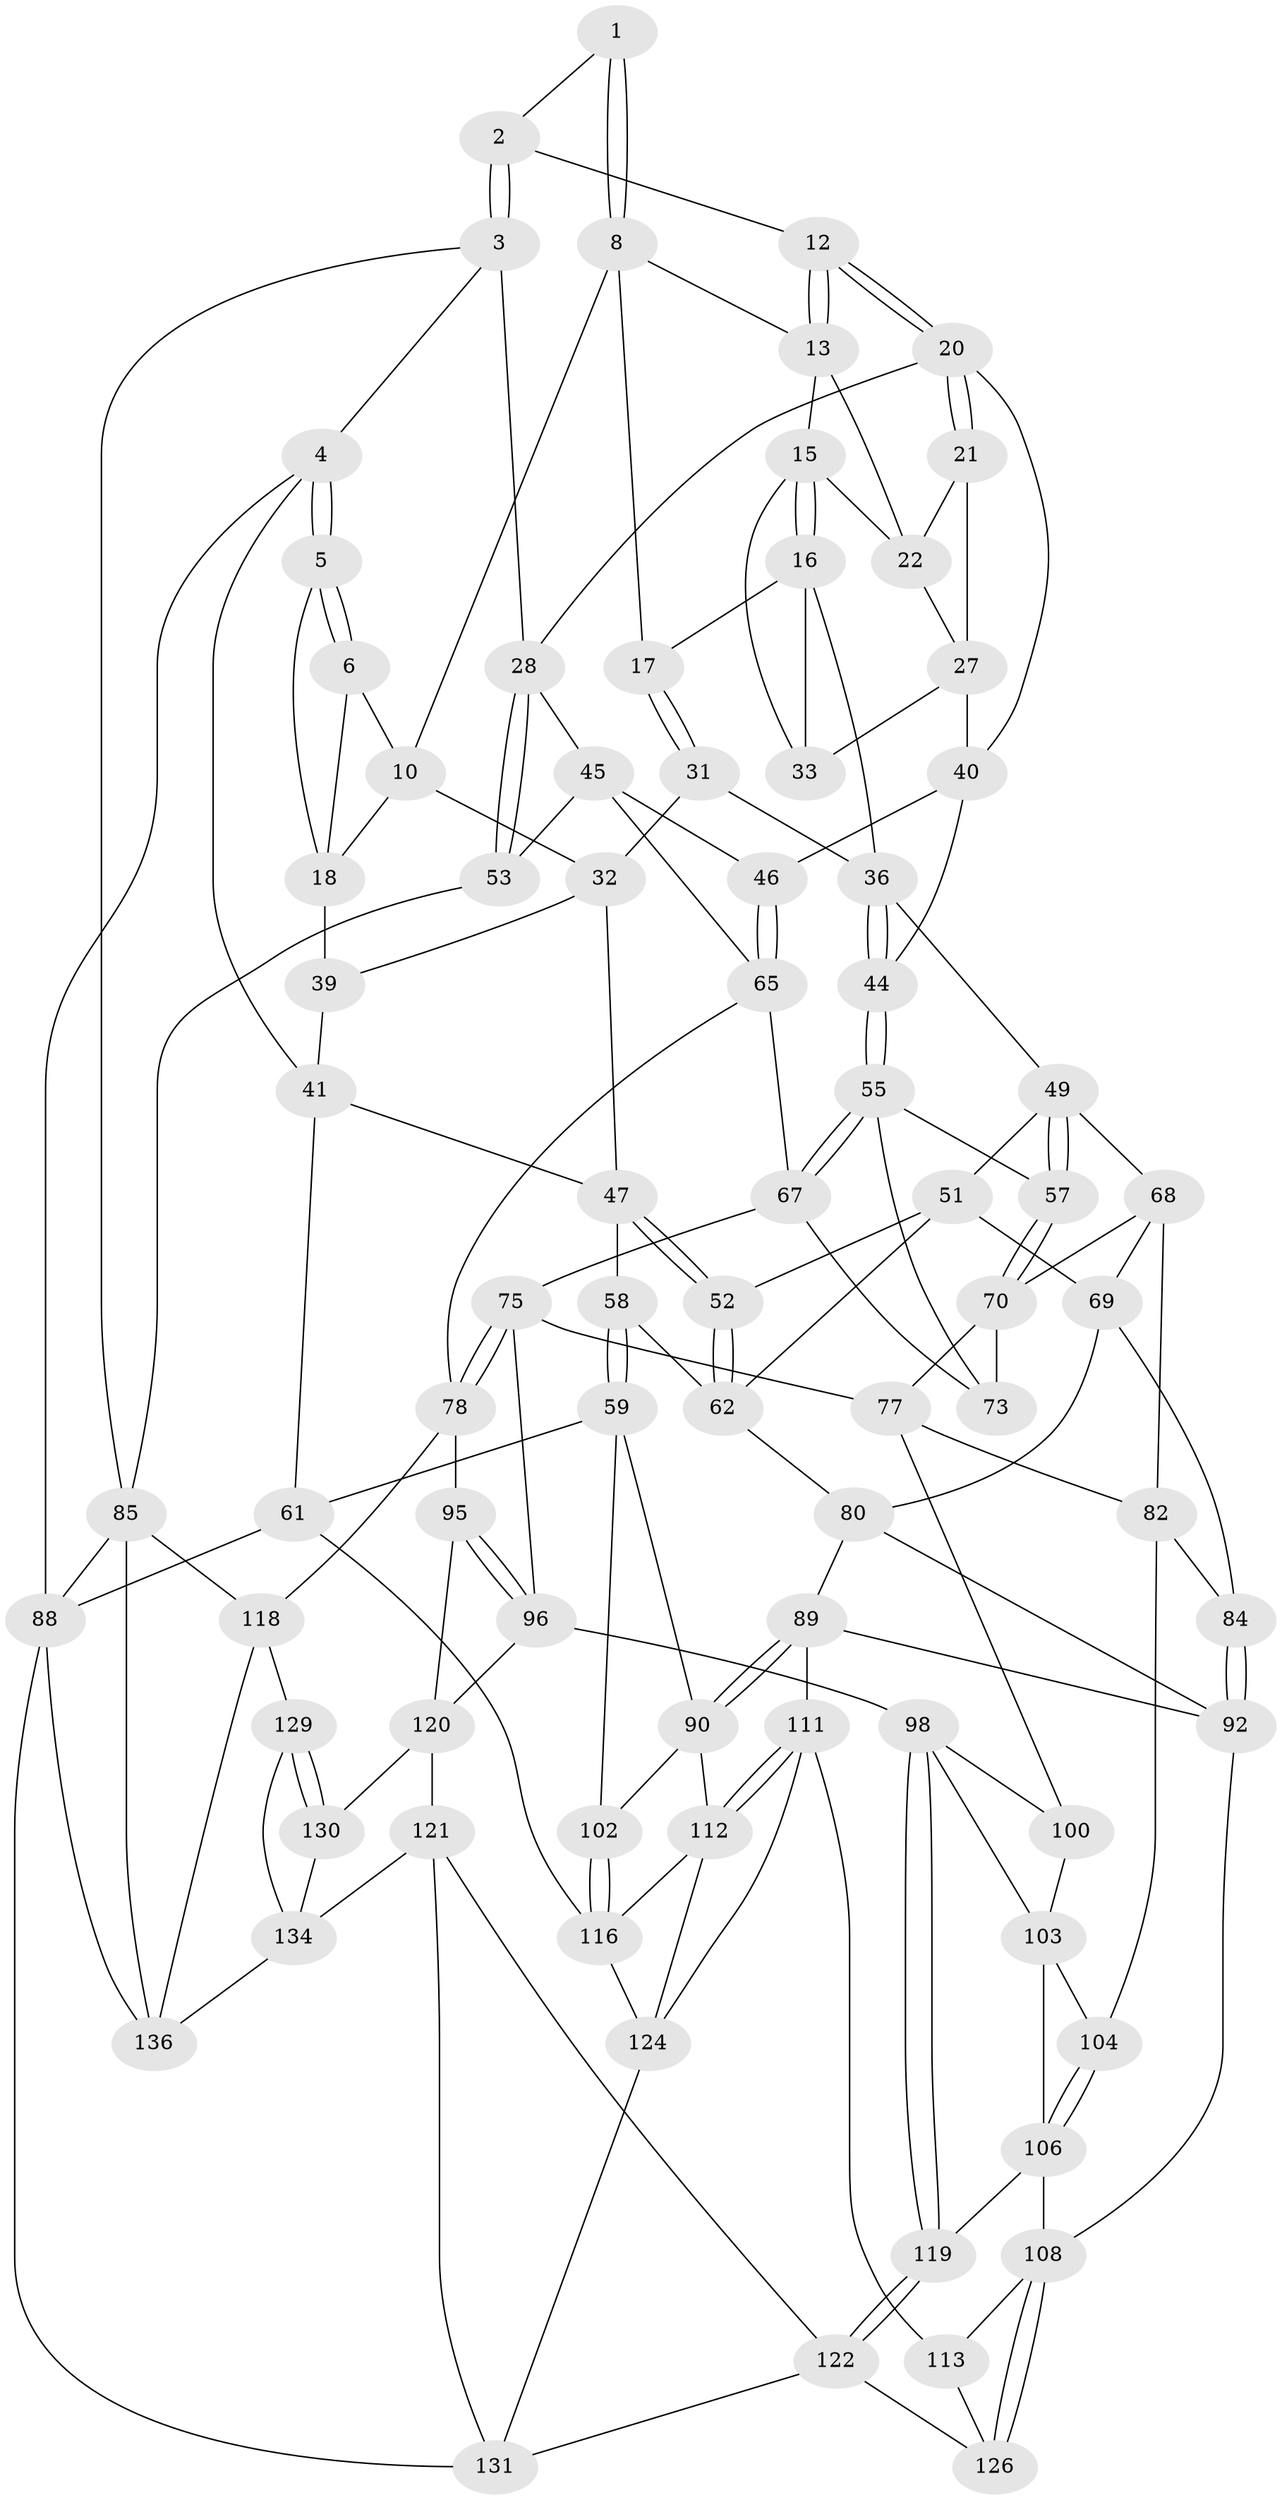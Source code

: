 // original degree distribution, {3: 0.014492753623188406, 4: 0.21014492753623187, 6: 0.1956521739130435, 5: 0.5797101449275363}
// Generated by graph-tools (version 1.1) at 2025/42/03/06/25 10:42:35]
// undirected, 82 vertices, 181 edges
graph export_dot {
graph [start="1"]
  node [color=gray90,style=filled];
  1 [pos="+0.6259694968507458+0"];
  2 [pos="+0.8008489751475286+0",super="+11"];
  3 [pos="+1+0",super="+26"];
  4 [pos="+0+0"];
  5 [pos="+0+0"];
  6 [pos="+0.08032245426456039+0",super="+7"];
  8 [pos="+0.6316766780651788+0",super="+9"];
  10 [pos="+0.42256892936550594+0.07002500156990567",super="+19"];
  12 [pos="+0.8447580853365657+0.1096968341332392"];
  13 [pos="+0.6619522328701041+0",super="+14"];
  15 [pos="+0.5702287101758853+0.15319252095418984",super="+25"];
  16 [pos="+0.566296267712606+0.15477290977550281",super="+34"];
  17 [pos="+0.501444333360002+0.1354222406159198"];
  18 [pos="+0.22100485035811412+0",super="+23"];
  20 [pos="+0.8165849879224383+0.1578019129317377",super="+30"];
  21 [pos="+0.725672682316912+0.13978895583274298"];
  22 [pos="+0.6933510253719932+0.11759631687410849",super="+24"];
  27 [pos="+0.7075262897065314+0.20295479320491533",super="+35"];
  28 [pos="+1+0.1762520230993391",super="+29"];
  31 [pos="+0.42251294049800653+0.25356336986030054"];
  32 [pos="+0.3108957441882429+0.24290751662725493",super="+38"];
  33 [pos="+0.6486930292388097+0.22181366085572332"];
  36 [pos="+0.5532701744539947+0.27790067158256676",super="+37"];
  39 [pos="+0.12647944668524014+0.20920953517326543"];
  40 [pos="+0.7259447482397309+0.32015982313051927",super="+43"];
  41 [pos="+0.01673093513604952+0.27589316390911367",super="+42"];
  44 [pos="+0.7059090710558397+0.33900757622946104"];
  45 [pos="+0.9152414872522575+0.33721123437260064",super="+54"];
  46 [pos="+0.8589477050688245+0.3980191376448122"];
  47 [pos="+0.2721992271944453+0.294289478291594",super="+48"];
  49 [pos="+0.4944032963243713+0.3763528815557395",super="+50"];
  51 [pos="+0.4038877580314831+0.40871155609780124",super="+64"];
  52 [pos="+0.2821483914992523+0.34081360965335167"];
  53 [pos="+1+0.5412146592007882"];
  55 [pos="+0.6861874461838583+0.3805837542005535",super="+56"];
  57 [pos="+0.5236304216968902+0.4092033288259851"];
  58 [pos="+0.09960219030600617+0.44690903939240717"];
  59 [pos="+0+0.5156960467238825",super="+60"];
  61 [pos="+0+0.5240231362110795",super="+87"];
  62 [pos="+0.2746530080867075+0.44968646674225976",super="+63"];
  65 [pos="+0.8975319247337615+0.570520587884982",super="+66"];
  67 [pos="+0.7552338156690395+0.47773022772556906",super="+72"];
  68 [pos="+0.40287279869844256+0.48631013827291636",super="+71"];
  69 [pos="+0.33361339606378104+0.48573931211653326",super="+79"];
  70 [pos="+0.5235683350830131+0.4478679751998371",super="+74"];
  73 [pos="+0.6624010861990474+0.4308163578322986"];
  75 [pos="+0.684431801763667+0.5692714180384723",super="+76"];
  77 [pos="+0.6055800395086233+0.5530896008707236",super="+91"];
  78 [pos="+0.8314779466592915+0.6454588388379516",super="+94"];
  80 [pos="+0.2893933965960133+0.5818719686994113",super="+81"];
  82 [pos="+0.4505040535668491+0.5382790630188807",super="+83"];
  84 [pos="+0.39595560110581834+0.6025070734069005"];
  85 [pos="+1+1",super="+86"];
  88 [pos="+0+1",super="+137"];
  89 [pos="+0.20843212243561346+0.5878776929311158",super="+105"];
  90 [pos="+0.13223243427843379+0.5976174267106198",super="+101"];
  92 [pos="+0.36868713340075315+0.6463819728272554",super="+93"];
  95 [pos="+0.7919216342573049+0.6950133484066854"];
  96 [pos="+0.6478970010555686+0.6423923351040026",super="+97"];
  98 [pos="+0.5727109511380498+0.6884203431298453",super="+99"];
  100 [pos="+0.5607482097553078+0.6298778530628723"];
  102 [pos="+0.04562701045041997+0.6707536644057014"];
  103 [pos="+0.46476055773007985+0.6283272249602332",super="+110"];
  104 [pos="+0.440852853051788+0.6177601198207338"];
  106 [pos="+0.44513578676020227+0.7252971035636538",super="+107"];
  108 [pos="+0.4354456793175162+0.7331942788108359",super="+109"];
  111 [pos="+0.22774206919152004+0.7146960289920214",super="+114"];
  112 [pos="+0.13518237620025894+0.7040367043471651",super="+115"];
  113 [pos="+0.3177957405872315+0.7662568238388902"];
  116 [pos="+0.06401384446932126+0.729693321186029",super="+117"];
  118 [pos="+0.9267416481842964+0.8501659415534982",super="+128"];
  119 [pos="+0.5086869901149276+0.7705610648864153"];
  120 [pos="+0.6593552090904373+0.7697158889390915",super="+123"];
  121 [pos="+0.5251405519929261+0.8182358692040713",super="+133"];
  122 [pos="+0.5212499249599485+0.8162310305547485",super="+127"];
  124 [pos="+0.16374809119132103+0.8710464792133944",super="+125"];
  126 [pos="+0.40333941813556423+0.7719762372251334"];
  129 [pos="+0.7151001799140358+0.9266820815576712"];
  130 [pos="+0.6817147192545733+0.853825771019016"];
  131 [pos="+0.4294884024180012+0.8578918019561901",super="+132"];
  134 [pos="+0.546944591143506+0.901867883802572",super="+135"];
  136 [pos="+0.38280636256200773+1",super="+138"];
  1 -- 2;
  1 -- 8;
  1 -- 8;
  2 -- 3 [weight=2];
  2 -- 3;
  2 -- 12;
  3 -- 4;
  3 -- 85;
  3 -- 28;
  4 -- 5;
  4 -- 5;
  4 -- 88;
  4 -- 41;
  5 -- 6;
  5 -- 6;
  5 -- 18;
  6 -- 18;
  6 -- 10;
  8 -- 13;
  8 -- 17;
  8 -- 10;
  10 -- 32;
  10 -- 18;
  12 -- 13;
  12 -- 13;
  12 -- 20;
  12 -- 20;
  13 -- 22;
  13 -- 15;
  15 -- 16;
  15 -- 16;
  15 -- 33;
  15 -- 22;
  16 -- 17;
  16 -- 33;
  16 -- 36;
  17 -- 31;
  17 -- 31;
  18 -- 39;
  20 -- 21;
  20 -- 21;
  20 -- 40;
  20 -- 28;
  21 -- 22;
  21 -- 27;
  22 -- 27;
  27 -- 40;
  27 -- 33;
  28 -- 53;
  28 -- 53;
  28 -- 45;
  31 -- 32;
  31 -- 36;
  32 -- 39;
  32 -- 47;
  36 -- 44;
  36 -- 44;
  36 -- 49;
  39 -- 41;
  40 -- 44;
  40 -- 46;
  41 -- 47;
  41 -- 61;
  44 -- 55;
  44 -- 55;
  45 -- 46;
  45 -- 65;
  45 -- 53;
  46 -- 65;
  46 -- 65;
  47 -- 52;
  47 -- 52;
  47 -- 58;
  49 -- 57;
  49 -- 57;
  49 -- 51;
  49 -- 68;
  51 -- 52;
  51 -- 69;
  51 -- 62;
  52 -- 62;
  52 -- 62;
  53 -- 85;
  55 -- 67;
  55 -- 67;
  55 -- 73;
  55 -- 57;
  57 -- 70;
  57 -- 70;
  58 -- 59;
  58 -- 59;
  58 -- 62;
  59 -- 90;
  59 -- 61;
  59 -- 102;
  61 -- 88;
  61 -- 116;
  62 -- 80;
  65 -- 67;
  65 -- 78;
  67 -- 73;
  67 -- 75;
  68 -- 69;
  68 -- 82;
  68 -- 70;
  69 -- 80;
  69 -- 84;
  70 -- 73;
  70 -- 77;
  75 -- 78;
  75 -- 78;
  75 -- 96;
  75 -- 77;
  77 -- 82;
  77 -- 100;
  78 -- 118;
  78 -- 95;
  80 -- 92;
  80 -- 89;
  82 -- 104;
  82 -- 84;
  84 -- 92;
  84 -- 92;
  85 -- 88;
  85 -- 136;
  85 -- 118;
  88 -- 136;
  88 -- 131;
  89 -- 90;
  89 -- 90;
  89 -- 92;
  89 -- 111;
  90 -- 112;
  90 -- 102;
  92 -- 108;
  95 -- 96;
  95 -- 96;
  95 -- 120;
  96 -- 98;
  96 -- 120;
  98 -- 119;
  98 -- 119;
  98 -- 100;
  98 -- 103;
  100 -- 103;
  102 -- 116;
  102 -- 116;
  103 -- 104;
  103 -- 106;
  104 -- 106;
  104 -- 106;
  106 -- 108;
  106 -- 119;
  108 -- 126;
  108 -- 126;
  108 -- 113;
  111 -- 112;
  111 -- 112;
  111 -- 113;
  111 -- 124;
  112 -- 116;
  112 -- 124;
  113 -- 126;
  116 -- 124;
  118 -- 129;
  118 -- 136;
  119 -- 122;
  119 -- 122;
  120 -- 121;
  120 -- 130;
  121 -- 122;
  121 -- 131;
  121 -- 134;
  122 -- 131;
  122 -- 126;
  124 -- 131;
  129 -- 130;
  129 -- 130;
  129 -- 134;
  130 -- 134;
  134 -- 136;
}

